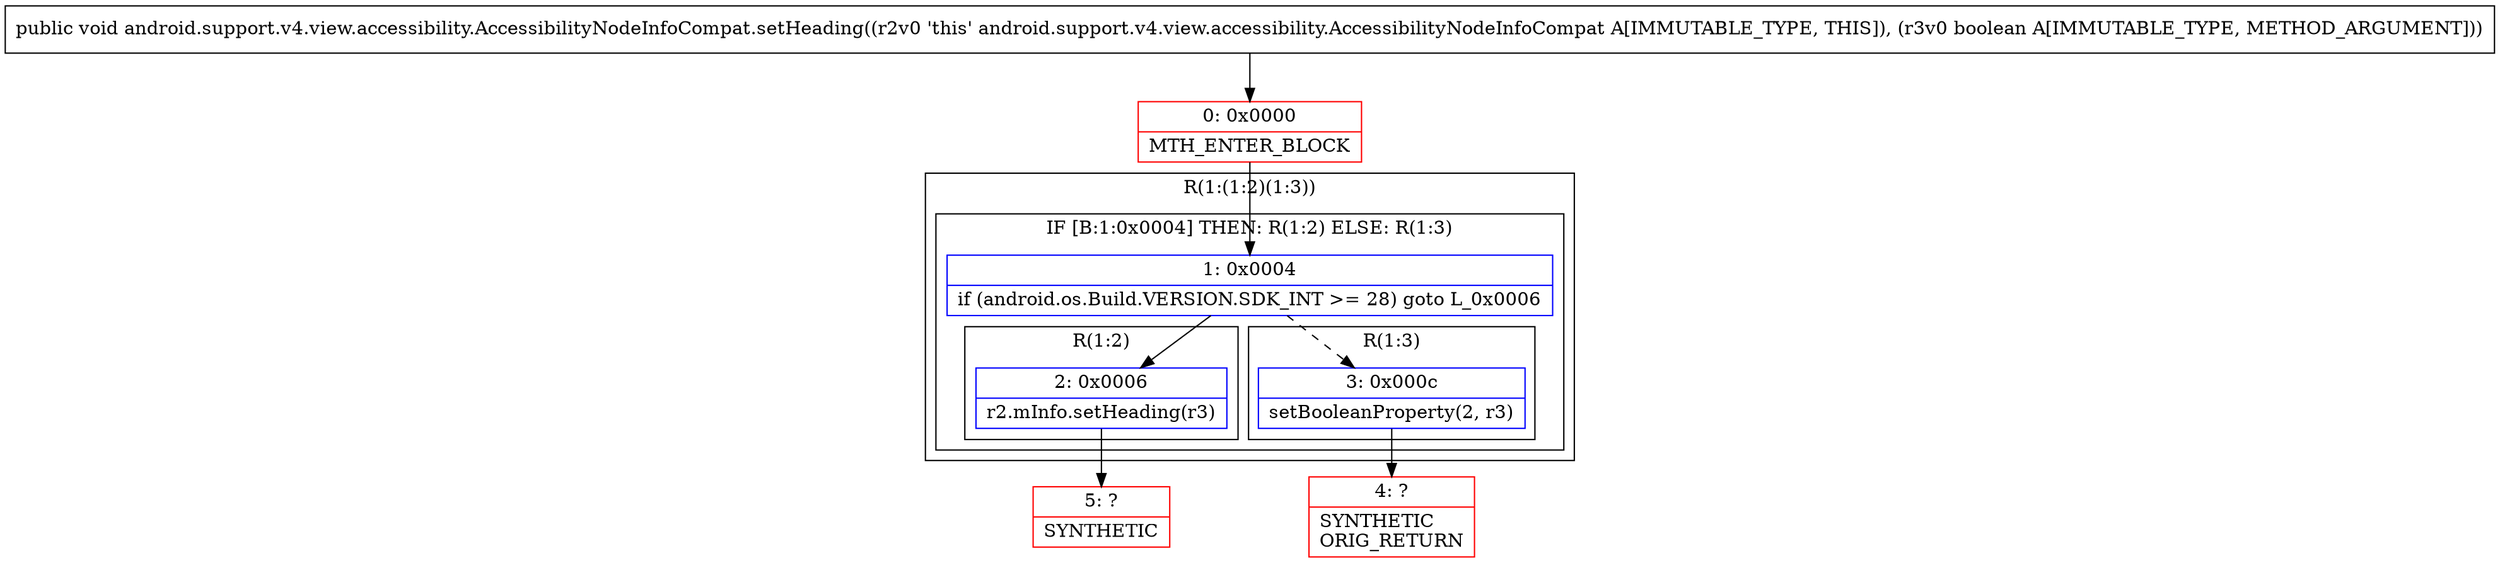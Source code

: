 digraph "CFG forandroid.support.v4.view.accessibility.AccessibilityNodeInfoCompat.setHeading(Z)V" {
subgraph cluster_Region_1708602122 {
label = "R(1:(1:2)(1:3))";
node [shape=record,color=blue];
subgraph cluster_IfRegion_1091980885 {
label = "IF [B:1:0x0004] THEN: R(1:2) ELSE: R(1:3)";
node [shape=record,color=blue];
Node_1 [shape=record,label="{1\:\ 0x0004|if (android.os.Build.VERSION.SDK_INT \>= 28) goto L_0x0006\l}"];
subgraph cluster_Region_264916756 {
label = "R(1:2)";
node [shape=record,color=blue];
Node_2 [shape=record,label="{2\:\ 0x0006|r2.mInfo.setHeading(r3)\l}"];
}
subgraph cluster_Region_1750614308 {
label = "R(1:3)";
node [shape=record,color=blue];
Node_3 [shape=record,label="{3\:\ 0x000c|setBooleanProperty(2, r3)\l}"];
}
}
}
Node_0 [shape=record,color=red,label="{0\:\ 0x0000|MTH_ENTER_BLOCK\l}"];
Node_4 [shape=record,color=red,label="{4\:\ ?|SYNTHETIC\lORIG_RETURN\l}"];
Node_5 [shape=record,color=red,label="{5\:\ ?|SYNTHETIC\l}"];
MethodNode[shape=record,label="{public void android.support.v4.view.accessibility.AccessibilityNodeInfoCompat.setHeading((r2v0 'this' android.support.v4.view.accessibility.AccessibilityNodeInfoCompat A[IMMUTABLE_TYPE, THIS]), (r3v0 boolean A[IMMUTABLE_TYPE, METHOD_ARGUMENT])) }"];
MethodNode -> Node_0;
Node_1 -> Node_2;
Node_1 -> Node_3[style=dashed];
Node_2 -> Node_5;
Node_3 -> Node_4;
Node_0 -> Node_1;
}

